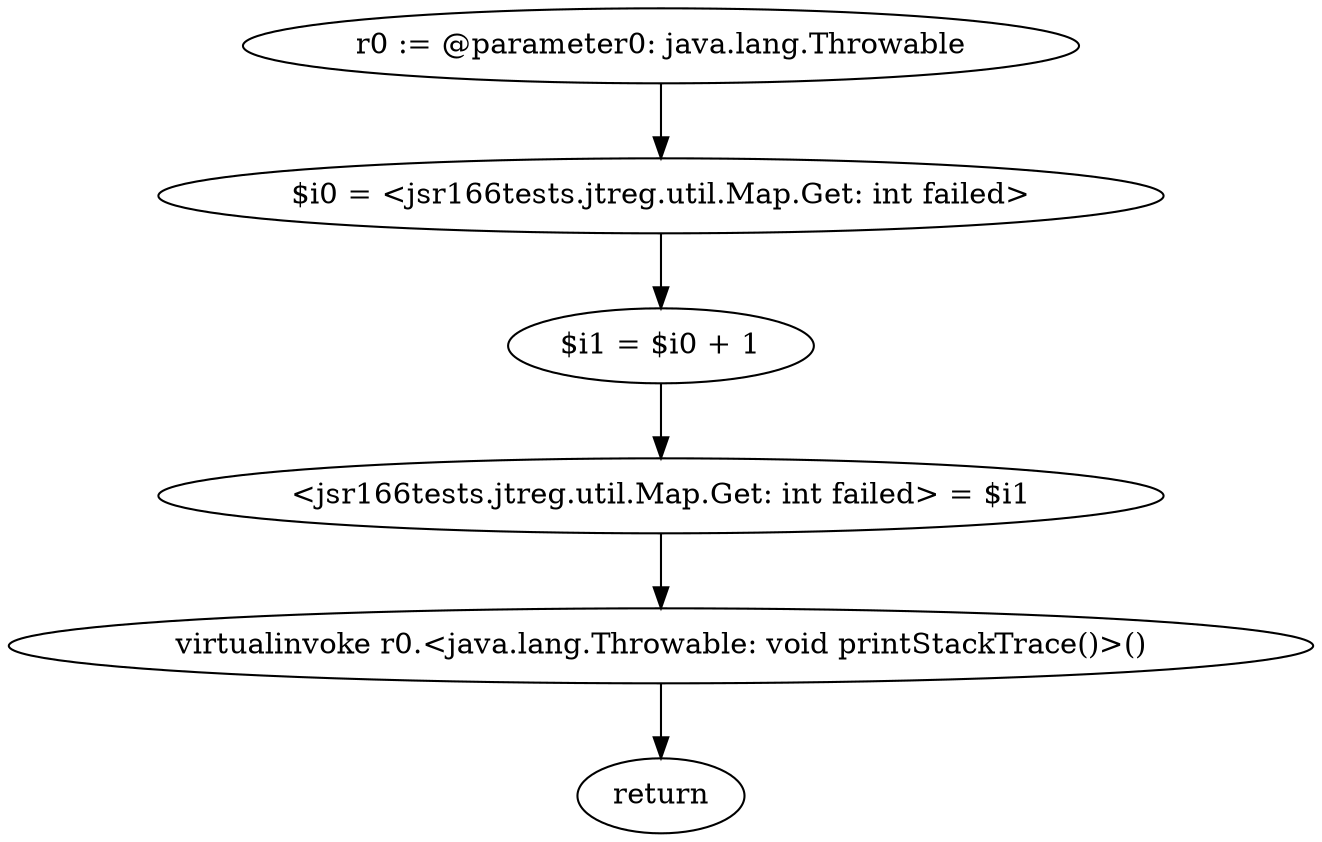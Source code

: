 digraph "unitGraph" {
    "r0 := @parameter0: java.lang.Throwable"
    "$i0 = <jsr166tests.jtreg.util.Map.Get: int failed>"
    "$i1 = $i0 + 1"
    "<jsr166tests.jtreg.util.Map.Get: int failed> = $i1"
    "virtualinvoke r0.<java.lang.Throwable: void printStackTrace()>()"
    "return"
    "r0 := @parameter0: java.lang.Throwable"->"$i0 = <jsr166tests.jtreg.util.Map.Get: int failed>";
    "$i0 = <jsr166tests.jtreg.util.Map.Get: int failed>"->"$i1 = $i0 + 1";
    "$i1 = $i0 + 1"->"<jsr166tests.jtreg.util.Map.Get: int failed> = $i1";
    "<jsr166tests.jtreg.util.Map.Get: int failed> = $i1"->"virtualinvoke r0.<java.lang.Throwable: void printStackTrace()>()";
    "virtualinvoke r0.<java.lang.Throwable: void printStackTrace()>()"->"return";
}
